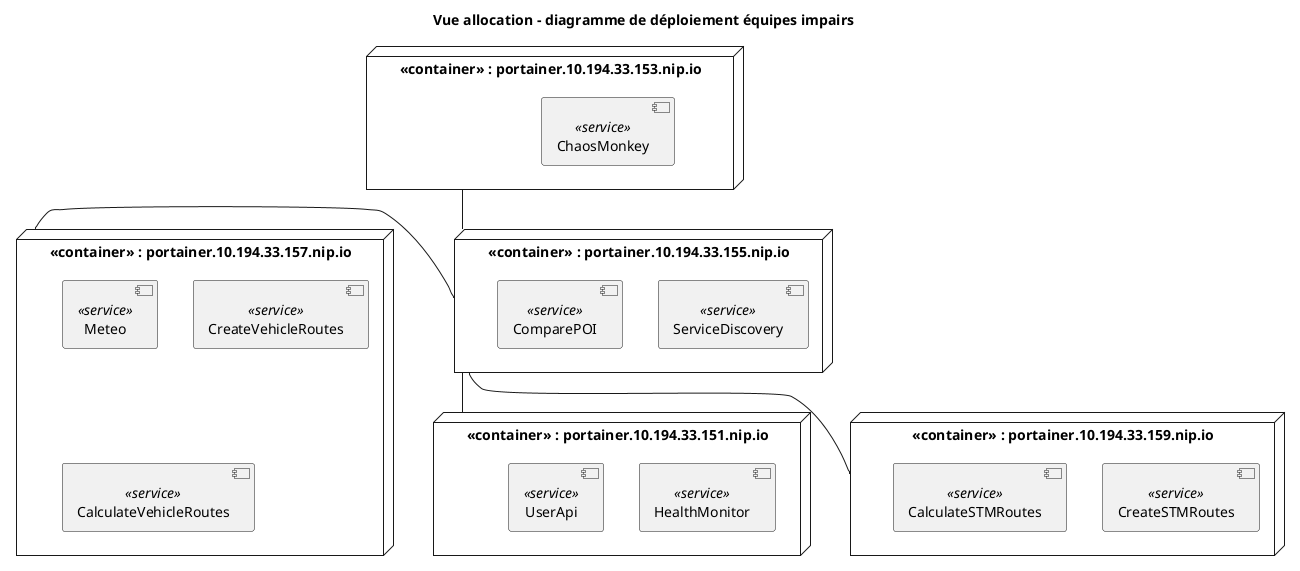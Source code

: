 @startuml

title Vue allocation - diagramme de déploiement équipes impairs

node "<<container>> : portainer.10.194.33.151.nip.io" as Portainer1 {
    component HealthMonitor <<service>>
    component UserApi <<service>>
}

node "<<container>> : portainer.10.194.33.153.nip.io" as Portainer2 {
    component ChaosMonkey <<service>>
}

node "<<container>> : portainer.10.194.33.155.nip.io" as Portainer3 {
    component ServiceDiscovery <<service>>
    component ComparePOI <<service>>
}

node "<<container>> : portainer.10.194.33.157.nip.io" as Portainer4 {
    component Meteo <<service>>
    component CreateVehicleRoutes <<service>>
    component CalculateVehicleRoutes <<service>>
}

node "<<container>> : portainer.10.194.33.159.nip.io" as Portainer5 {
    component CreateSTMRoutes <<service>>
    component CalculateSTMRoutes <<service>>
}

Portainer3 -- Portainer1
Portainer2 -- Portainer3
Portainer4 - Portainer3
Portainer3 -- Portainer5
@enduml